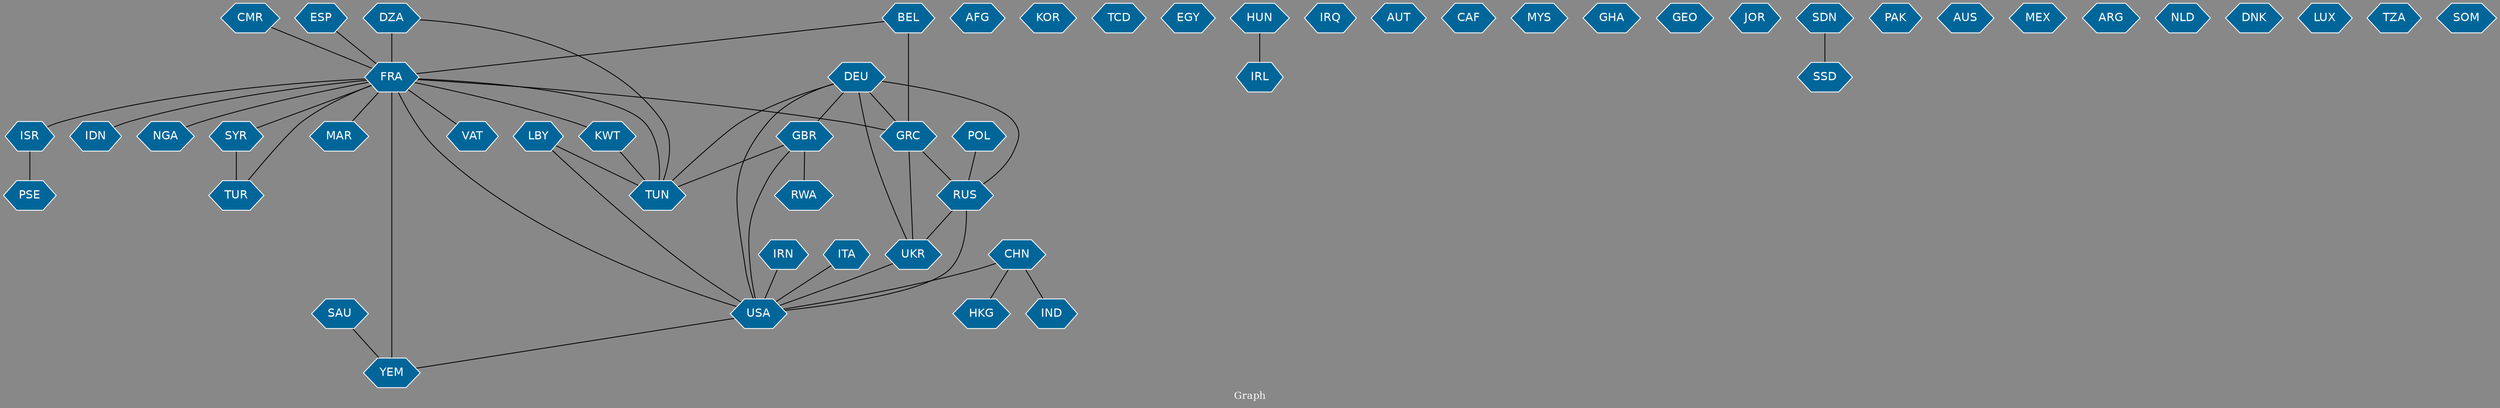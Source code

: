 // Countries together in item graph
graph {
	graph [bgcolor="#888888" fontcolor=white fontsize=12 label="Graph" outputorder=edgesfirst overlap=prism]
	node [color=white fillcolor="#006699" fontcolor=white fontname=Helvetica shape=hexagon style=filled]
	edge [arrowhead=open color=black fontcolor=white fontname=Courier fontsize=12]
		RUS [label=RUS]
		USA [label=USA]
		DZA [label=DZA]
		IND [label=IND]
		CHN [label=CHN]
		UKR [label=UKR]
		FRA [label=FRA]
		TUR [label=TUR]
		ISR [label=ISR]
		IRN [label=IRN]
		MAR [label=MAR]
		TUN [label=TUN]
		AFG [label=AFG]
		KOR [label=KOR]
		PSE [label=PSE]
		GRC [label=GRC]
		TCD [label=TCD]
		ITA [label=ITA]
		YEM [label=YEM]
		SYR [label=SYR]
		HKG [label=HKG]
		GBR [label=GBR]
		DEU [label=DEU]
		VAT [label=VAT]
		KWT [label=KWT]
		BEL [label=BEL]
		IDN [label=IDN]
		EGY [label=EGY]
		POL [label=POL]
		HUN [label=HUN]
		IRQ [label=IRQ]
		AUT [label=AUT]
		CAF [label=CAF]
		SAU [label=SAU]
		LBY [label=LBY]
		CMR [label=CMR]
		MYS [label=MYS]
		ESP [label=ESP]
		GHA [label=GHA]
		GEO [label=GEO]
		JOR [label=JOR]
		RWA [label=RWA]
		SSD [label=SSD]
		SDN [label=SDN]
		PAK [label=PAK]
		NGA [label=NGA]
		AUS [label=AUS]
		MEX [label=MEX]
		ARG [label=ARG]
		NLD [label=NLD]
		IRL [label=IRL]
		DNK [label=DNK]
		LUX [label=LUX]
		TZA [label=TZA]
		SOM [label=SOM]
			FRA -- IDN [weight=2]
			FRA -- USA [weight=2]
			DEU -- UKR [weight=1]
			ISR -- PSE [weight=6]
			SYR -- TUR [weight=2]
			DEU -- RUS [weight=1]
			FRA -- KWT [weight=1]
			CHN -- USA [weight=2]
			CMR -- FRA [weight=1]
			SAU -- YEM [weight=1]
			GRC -- RUS [weight=1]
			ESP -- FRA [weight=1]
			GBR -- TUN [weight=2]
			KWT -- TUN [weight=1]
			LBY -- TUN [weight=1]
			FRA -- VAT [weight=1]
			GBR -- RWA [weight=1]
			CHN -- IND [weight=1]
			FRA -- TUR [weight=1]
			GRC -- UKR [weight=2]
			FRA -- MAR [weight=4]
			DEU -- GBR [weight=1]
			DZA -- FRA [weight=6]
			FRA -- SYR [weight=1]
			DZA -- TUN [weight=1]
			RUS -- USA [weight=3]
			BEL -- GRC [weight=4]
			UKR -- USA [weight=1]
			RUS -- UKR [weight=1]
			ITA -- USA [weight=1]
			BEL -- FRA [weight=2]
			HUN -- IRL [weight=1]
			IRN -- USA [weight=1]
			LBY -- USA [weight=2]
			FRA -- NGA [weight=1]
			DEU -- GRC [weight=2]
			SDN -- SSD [weight=1]
			DEU -- TUN [weight=1]
			USA -- YEM [weight=2]
			DEU -- USA [weight=1]
			POL -- RUS [weight=1]
			FRA -- ISR [weight=1]
			FRA -- GRC [weight=2]
			FRA -- YEM [weight=2]
			FRA -- TUN [weight=1]
			GBR -- USA [weight=1]
			CHN -- HKG [weight=1]
}
